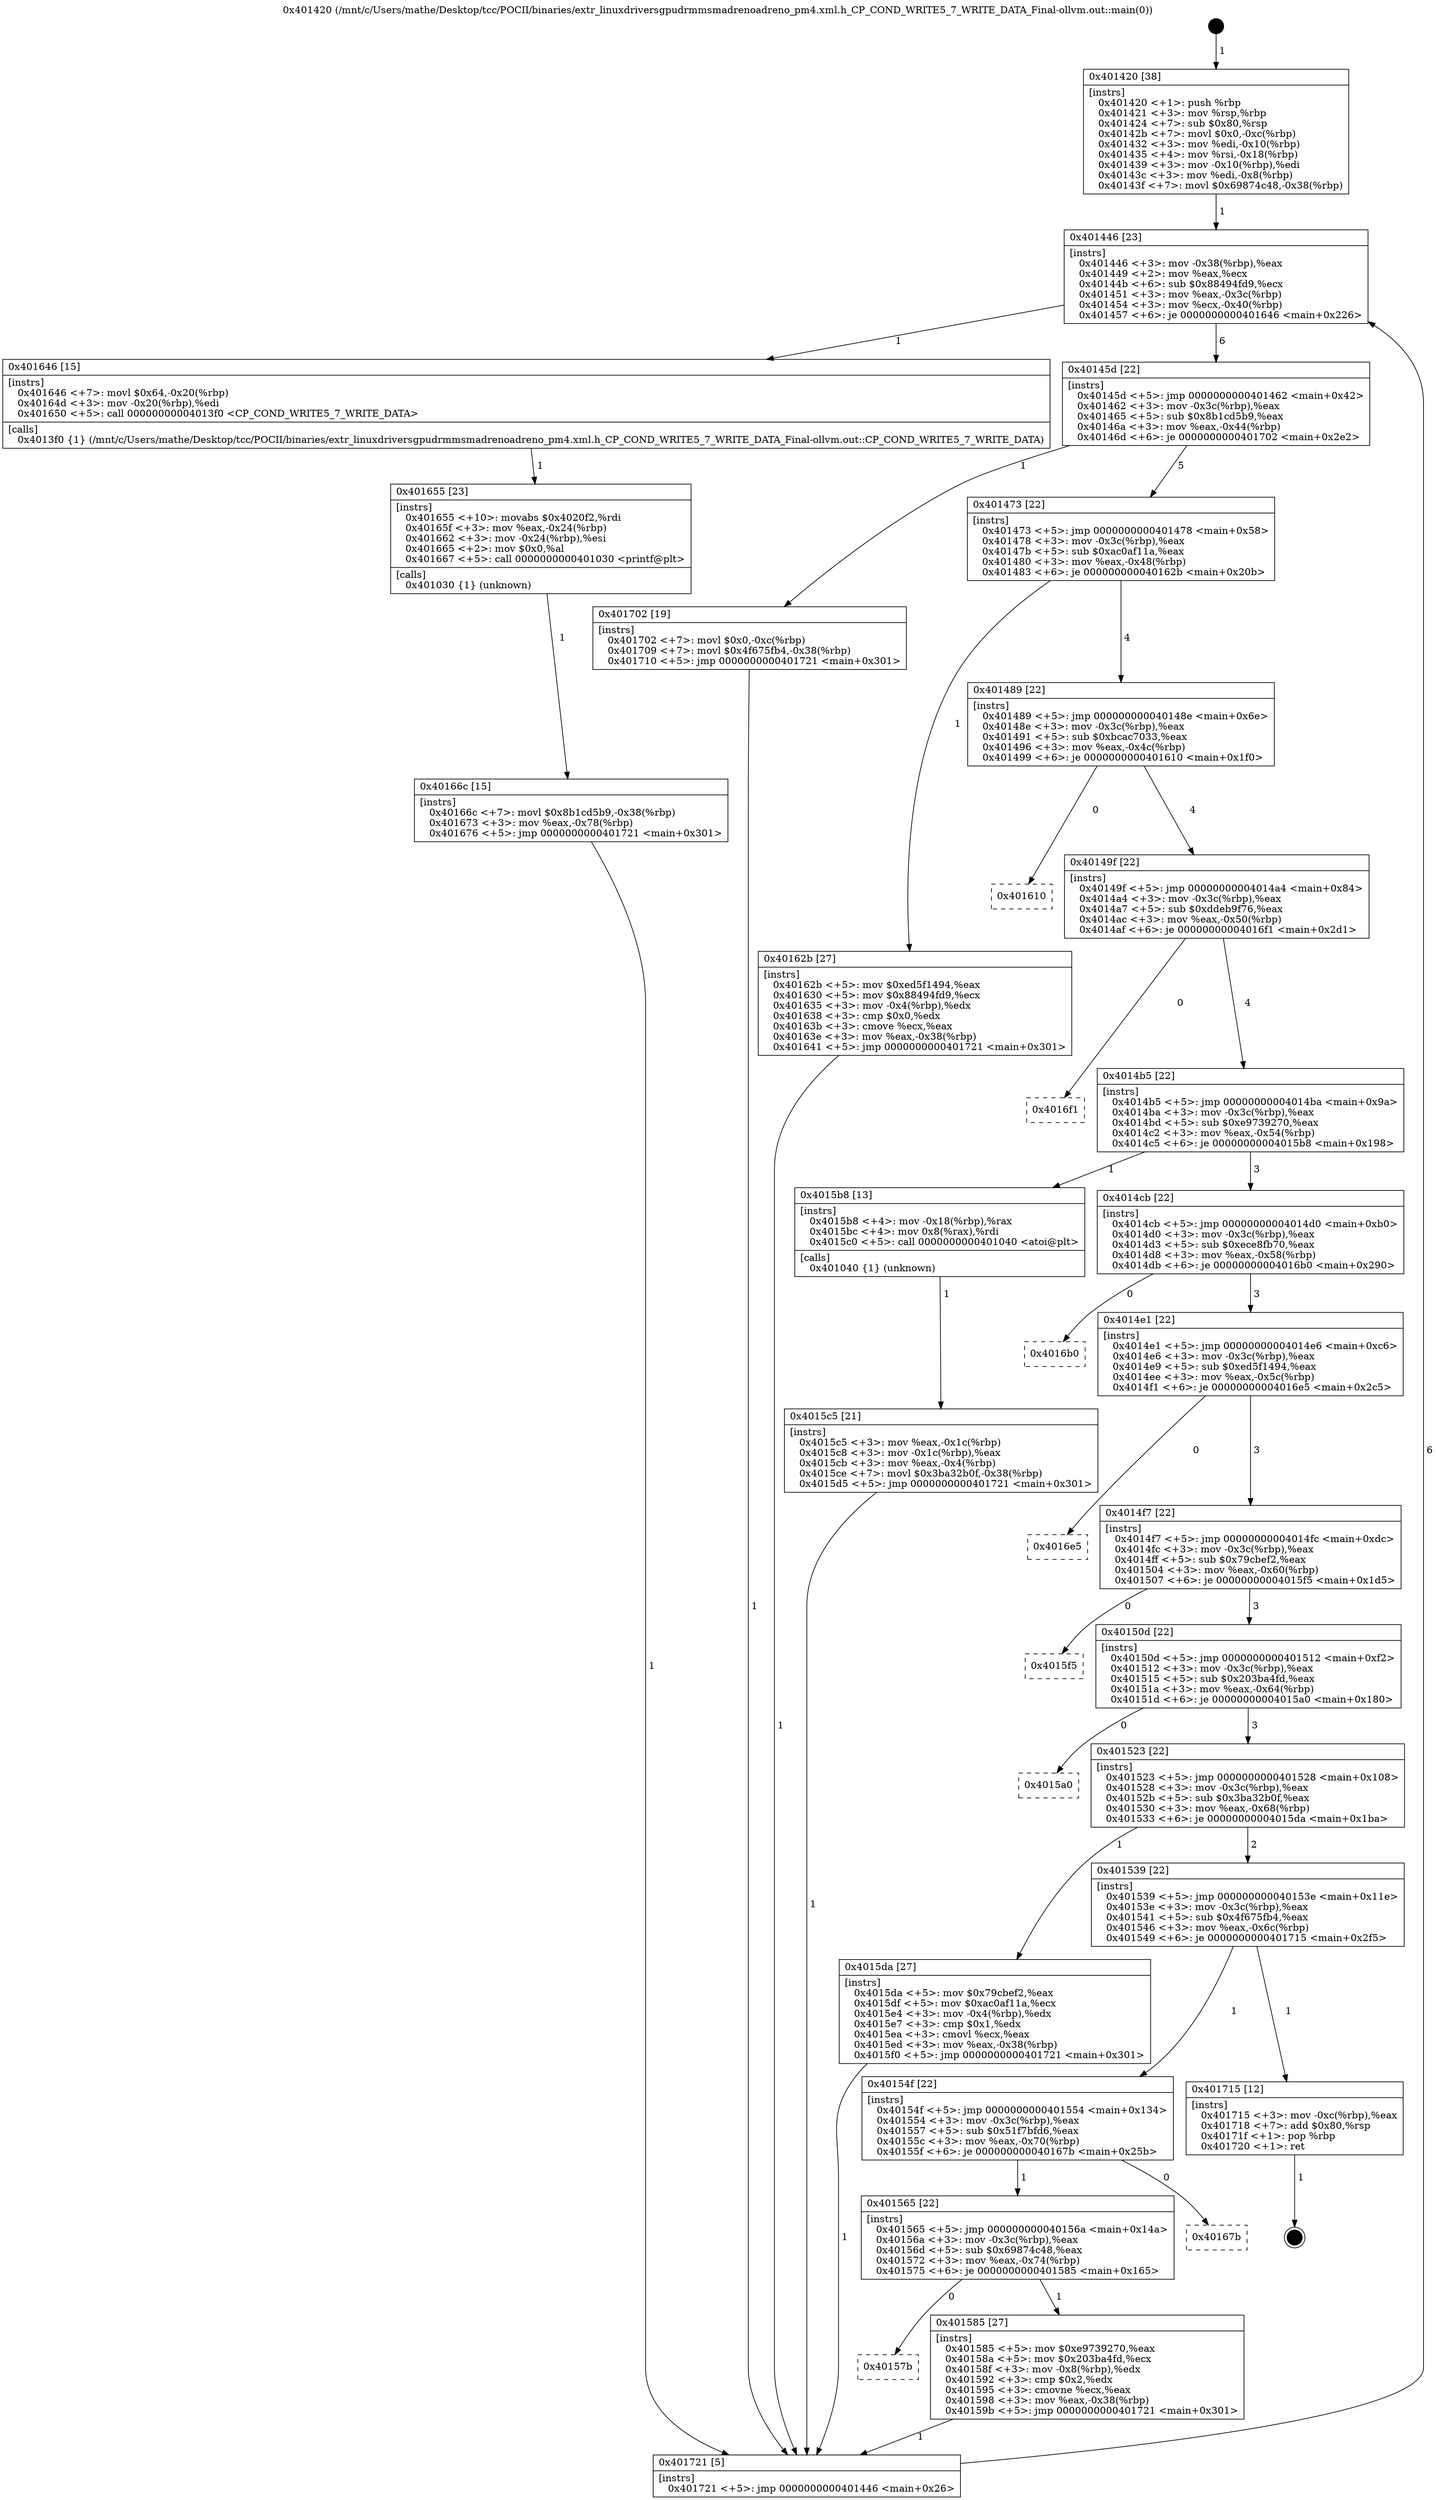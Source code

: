 digraph "0x401420" {
  label = "0x401420 (/mnt/c/Users/mathe/Desktop/tcc/POCII/binaries/extr_linuxdriversgpudrmmsmadrenoadreno_pm4.xml.h_CP_COND_WRITE5_7_WRITE_DATA_Final-ollvm.out::main(0))"
  labelloc = "t"
  node[shape=record]

  Entry [label="",width=0.3,height=0.3,shape=circle,fillcolor=black,style=filled]
  "0x401446" [label="{
     0x401446 [23]\l
     | [instrs]\l
     &nbsp;&nbsp;0x401446 \<+3\>: mov -0x38(%rbp),%eax\l
     &nbsp;&nbsp;0x401449 \<+2\>: mov %eax,%ecx\l
     &nbsp;&nbsp;0x40144b \<+6\>: sub $0x88494fd9,%ecx\l
     &nbsp;&nbsp;0x401451 \<+3\>: mov %eax,-0x3c(%rbp)\l
     &nbsp;&nbsp;0x401454 \<+3\>: mov %ecx,-0x40(%rbp)\l
     &nbsp;&nbsp;0x401457 \<+6\>: je 0000000000401646 \<main+0x226\>\l
  }"]
  "0x401646" [label="{
     0x401646 [15]\l
     | [instrs]\l
     &nbsp;&nbsp;0x401646 \<+7\>: movl $0x64,-0x20(%rbp)\l
     &nbsp;&nbsp;0x40164d \<+3\>: mov -0x20(%rbp),%edi\l
     &nbsp;&nbsp;0x401650 \<+5\>: call 00000000004013f0 \<CP_COND_WRITE5_7_WRITE_DATA\>\l
     | [calls]\l
     &nbsp;&nbsp;0x4013f0 \{1\} (/mnt/c/Users/mathe/Desktop/tcc/POCII/binaries/extr_linuxdriversgpudrmmsmadrenoadreno_pm4.xml.h_CP_COND_WRITE5_7_WRITE_DATA_Final-ollvm.out::CP_COND_WRITE5_7_WRITE_DATA)\l
  }"]
  "0x40145d" [label="{
     0x40145d [22]\l
     | [instrs]\l
     &nbsp;&nbsp;0x40145d \<+5\>: jmp 0000000000401462 \<main+0x42\>\l
     &nbsp;&nbsp;0x401462 \<+3\>: mov -0x3c(%rbp),%eax\l
     &nbsp;&nbsp;0x401465 \<+5\>: sub $0x8b1cd5b9,%eax\l
     &nbsp;&nbsp;0x40146a \<+3\>: mov %eax,-0x44(%rbp)\l
     &nbsp;&nbsp;0x40146d \<+6\>: je 0000000000401702 \<main+0x2e2\>\l
  }"]
  Exit [label="",width=0.3,height=0.3,shape=circle,fillcolor=black,style=filled,peripheries=2]
  "0x401702" [label="{
     0x401702 [19]\l
     | [instrs]\l
     &nbsp;&nbsp;0x401702 \<+7\>: movl $0x0,-0xc(%rbp)\l
     &nbsp;&nbsp;0x401709 \<+7\>: movl $0x4f675fb4,-0x38(%rbp)\l
     &nbsp;&nbsp;0x401710 \<+5\>: jmp 0000000000401721 \<main+0x301\>\l
  }"]
  "0x401473" [label="{
     0x401473 [22]\l
     | [instrs]\l
     &nbsp;&nbsp;0x401473 \<+5\>: jmp 0000000000401478 \<main+0x58\>\l
     &nbsp;&nbsp;0x401478 \<+3\>: mov -0x3c(%rbp),%eax\l
     &nbsp;&nbsp;0x40147b \<+5\>: sub $0xac0af11a,%eax\l
     &nbsp;&nbsp;0x401480 \<+3\>: mov %eax,-0x48(%rbp)\l
     &nbsp;&nbsp;0x401483 \<+6\>: je 000000000040162b \<main+0x20b\>\l
  }"]
  "0x40166c" [label="{
     0x40166c [15]\l
     | [instrs]\l
     &nbsp;&nbsp;0x40166c \<+7\>: movl $0x8b1cd5b9,-0x38(%rbp)\l
     &nbsp;&nbsp;0x401673 \<+3\>: mov %eax,-0x78(%rbp)\l
     &nbsp;&nbsp;0x401676 \<+5\>: jmp 0000000000401721 \<main+0x301\>\l
  }"]
  "0x40162b" [label="{
     0x40162b [27]\l
     | [instrs]\l
     &nbsp;&nbsp;0x40162b \<+5\>: mov $0xed5f1494,%eax\l
     &nbsp;&nbsp;0x401630 \<+5\>: mov $0x88494fd9,%ecx\l
     &nbsp;&nbsp;0x401635 \<+3\>: mov -0x4(%rbp),%edx\l
     &nbsp;&nbsp;0x401638 \<+3\>: cmp $0x0,%edx\l
     &nbsp;&nbsp;0x40163b \<+3\>: cmove %ecx,%eax\l
     &nbsp;&nbsp;0x40163e \<+3\>: mov %eax,-0x38(%rbp)\l
     &nbsp;&nbsp;0x401641 \<+5\>: jmp 0000000000401721 \<main+0x301\>\l
  }"]
  "0x401489" [label="{
     0x401489 [22]\l
     | [instrs]\l
     &nbsp;&nbsp;0x401489 \<+5\>: jmp 000000000040148e \<main+0x6e\>\l
     &nbsp;&nbsp;0x40148e \<+3\>: mov -0x3c(%rbp),%eax\l
     &nbsp;&nbsp;0x401491 \<+5\>: sub $0xbcac7033,%eax\l
     &nbsp;&nbsp;0x401496 \<+3\>: mov %eax,-0x4c(%rbp)\l
     &nbsp;&nbsp;0x401499 \<+6\>: je 0000000000401610 \<main+0x1f0\>\l
  }"]
  "0x401655" [label="{
     0x401655 [23]\l
     | [instrs]\l
     &nbsp;&nbsp;0x401655 \<+10\>: movabs $0x4020f2,%rdi\l
     &nbsp;&nbsp;0x40165f \<+3\>: mov %eax,-0x24(%rbp)\l
     &nbsp;&nbsp;0x401662 \<+3\>: mov -0x24(%rbp),%esi\l
     &nbsp;&nbsp;0x401665 \<+2\>: mov $0x0,%al\l
     &nbsp;&nbsp;0x401667 \<+5\>: call 0000000000401030 \<printf@plt\>\l
     | [calls]\l
     &nbsp;&nbsp;0x401030 \{1\} (unknown)\l
  }"]
  "0x401610" [label="{
     0x401610\l
  }", style=dashed]
  "0x40149f" [label="{
     0x40149f [22]\l
     | [instrs]\l
     &nbsp;&nbsp;0x40149f \<+5\>: jmp 00000000004014a4 \<main+0x84\>\l
     &nbsp;&nbsp;0x4014a4 \<+3\>: mov -0x3c(%rbp),%eax\l
     &nbsp;&nbsp;0x4014a7 \<+5\>: sub $0xddeb9f76,%eax\l
     &nbsp;&nbsp;0x4014ac \<+3\>: mov %eax,-0x50(%rbp)\l
     &nbsp;&nbsp;0x4014af \<+6\>: je 00000000004016f1 \<main+0x2d1\>\l
  }"]
  "0x4015c5" [label="{
     0x4015c5 [21]\l
     | [instrs]\l
     &nbsp;&nbsp;0x4015c5 \<+3\>: mov %eax,-0x1c(%rbp)\l
     &nbsp;&nbsp;0x4015c8 \<+3\>: mov -0x1c(%rbp),%eax\l
     &nbsp;&nbsp;0x4015cb \<+3\>: mov %eax,-0x4(%rbp)\l
     &nbsp;&nbsp;0x4015ce \<+7\>: movl $0x3ba32b0f,-0x38(%rbp)\l
     &nbsp;&nbsp;0x4015d5 \<+5\>: jmp 0000000000401721 \<main+0x301\>\l
  }"]
  "0x4016f1" [label="{
     0x4016f1\l
  }", style=dashed]
  "0x4014b5" [label="{
     0x4014b5 [22]\l
     | [instrs]\l
     &nbsp;&nbsp;0x4014b5 \<+5\>: jmp 00000000004014ba \<main+0x9a\>\l
     &nbsp;&nbsp;0x4014ba \<+3\>: mov -0x3c(%rbp),%eax\l
     &nbsp;&nbsp;0x4014bd \<+5\>: sub $0xe9739270,%eax\l
     &nbsp;&nbsp;0x4014c2 \<+3\>: mov %eax,-0x54(%rbp)\l
     &nbsp;&nbsp;0x4014c5 \<+6\>: je 00000000004015b8 \<main+0x198\>\l
  }"]
  "0x401420" [label="{
     0x401420 [38]\l
     | [instrs]\l
     &nbsp;&nbsp;0x401420 \<+1\>: push %rbp\l
     &nbsp;&nbsp;0x401421 \<+3\>: mov %rsp,%rbp\l
     &nbsp;&nbsp;0x401424 \<+7\>: sub $0x80,%rsp\l
     &nbsp;&nbsp;0x40142b \<+7\>: movl $0x0,-0xc(%rbp)\l
     &nbsp;&nbsp;0x401432 \<+3\>: mov %edi,-0x10(%rbp)\l
     &nbsp;&nbsp;0x401435 \<+4\>: mov %rsi,-0x18(%rbp)\l
     &nbsp;&nbsp;0x401439 \<+3\>: mov -0x10(%rbp),%edi\l
     &nbsp;&nbsp;0x40143c \<+3\>: mov %edi,-0x8(%rbp)\l
     &nbsp;&nbsp;0x40143f \<+7\>: movl $0x69874c48,-0x38(%rbp)\l
  }"]
  "0x4015b8" [label="{
     0x4015b8 [13]\l
     | [instrs]\l
     &nbsp;&nbsp;0x4015b8 \<+4\>: mov -0x18(%rbp),%rax\l
     &nbsp;&nbsp;0x4015bc \<+4\>: mov 0x8(%rax),%rdi\l
     &nbsp;&nbsp;0x4015c0 \<+5\>: call 0000000000401040 \<atoi@plt\>\l
     | [calls]\l
     &nbsp;&nbsp;0x401040 \{1\} (unknown)\l
  }"]
  "0x4014cb" [label="{
     0x4014cb [22]\l
     | [instrs]\l
     &nbsp;&nbsp;0x4014cb \<+5\>: jmp 00000000004014d0 \<main+0xb0\>\l
     &nbsp;&nbsp;0x4014d0 \<+3\>: mov -0x3c(%rbp),%eax\l
     &nbsp;&nbsp;0x4014d3 \<+5\>: sub $0xece8fb70,%eax\l
     &nbsp;&nbsp;0x4014d8 \<+3\>: mov %eax,-0x58(%rbp)\l
     &nbsp;&nbsp;0x4014db \<+6\>: je 00000000004016b0 \<main+0x290\>\l
  }"]
  "0x401721" [label="{
     0x401721 [5]\l
     | [instrs]\l
     &nbsp;&nbsp;0x401721 \<+5\>: jmp 0000000000401446 \<main+0x26\>\l
  }"]
  "0x4016b0" [label="{
     0x4016b0\l
  }", style=dashed]
  "0x4014e1" [label="{
     0x4014e1 [22]\l
     | [instrs]\l
     &nbsp;&nbsp;0x4014e1 \<+5\>: jmp 00000000004014e6 \<main+0xc6\>\l
     &nbsp;&nbsp;0x4014e6 \<+3\>: mov -0x3c(%rbp),%eax\l
     &nbsp;&nbsp;0x4014e9 \<+5\>: sub $0xed5f1494,%eax\l
     &nbsp;&nbsp;0x4014ee \<+3\>: mov %eax,-0x5c(%rbp)\l
     &nbsp;&nbsp;0x4014f1 \<+6\>: je 00000000004016e5 \<main+0x2c5\>\l
  }"]
  "0x40157b" [label="{
     0x40157b\l
  }", style=dashed]
  "0x4016e5" [label="{
     0x4016e5\l
  }", style=dashed]
  "0x4014f7" [label="{
     0x4014f7 [22]\l
     | [instrs]\l
     &nbsp;&nbsp;0x4014f7 \<+5\>: jmp 00000000004014fc \<main+0xdc\>\l
     &nbsp;&nbsp;0x4014fc \<+3\>: mov -0x3c(%rbp),%eax\l
     &nbsp;&nbsp;0x4014ff \<+5\>: sub $0x79cbef2,%eax\l
     &nbsp;&nbsp;0x401504 \<+3\>: mov %eax,-0x60(%rbp)\l
     &nbsp;&nbsp;0x401507 \<+6\>: je 00000000004015f5 \<main+0x1d5\>\l
  }"]
  "0x401585" [label="{
     0x401585 [27]\l
     | [instrs]\l
     &nbsp;&nbsp;0x401585 \<+5\>: mov $0xe9739270,%eax\l
     &nbsp;&nbsp;0x40158a \<+5\>: mov $0x203ba4fd,%ecx\l
     &nbsp;&nbsp;0x40158f \<+3\>: mov -0x8(%rbp),%edx\l
     &nbsp;&nbsp;0x401592 \<+3\>: cmp $0x2,%edx\l
     &nbsp;&nbsp;0x401595 \<+3\>: cmovne %ecx,%eax\l
     &nbsp;&nbsp;0x401598 \<+3\>: mov %eax,-0x38(%rbp)\l
     &nbsp;&nbsp;0x40159b \<+5\>: jmp 0000000000401721 \<main+0x301\>\l
  }"]
  "0x4015f5" [label="{
     0x4015f5\l
  }", style=dashed]
  "0x40150d" [label="{
     0x40150d [22]\l
     | [instrs]\l
     &nbsp;&nbsp;0x40150d \<+5\>: jmp 0000000000401512 \<main+0xf2\>\l
     &nbsp;&nbsp;0x401512 \<+3\>: mov -0x3c(%rbp),%eax\l
     &nbsp;&nbsp;0x401515 \<+5\>: sub $0x203ba4fd,%eax\l
     &nbsp;&nbsp;0x40151a \<+3\>: mov %eax,-0x64(%rbp)\l
     &nbsp;&nbsp;0x40151d \<+6\>: je 00000000004015a0 \<main+0x180\>\l
  }"]
  "0x401565" [label="{
     0x401565 [22]\l
     | [instrs]\l
     &nbsp;&nbsp;0x401565 \<+5\>: jmp 000000000040156a \<main+0x14a\>\l
     &nbsp;&nbsp;0x40156a \<+3\>: mov -0x3c(%rbp),%eax\l
     &nbsp;&nbsp;0x40156d \<+5\>: sub $0x69874c48,%eax\l
     &nbsp;&nbsp;0x401572 \<+3\>: mov %eax,-0x74(%rbp)\l
     &nbsp;&nbsp;0x401575 \<+6\>: je 0000000000401585 \<main+0x165\>\l
  }"]
  "0x4015a0" [label="{
     0x4015a0\l
  }", style=dashed]
  "0x401523" [label="{
     0x401523 [22]\l
     | [instrs]\l
     &nbsp;&nbsp;0x401523 \<+5\>: jmp 0000000000401528 \<main+0x108\>\l
     &nbsp;&nbsp;0x401528 \<+3\>: mov -0x3c(%rbp),%eax\l
     &nbsp;&nbsp;0x40152b \<+5\>: sub $0x3ba32b0f,%eax\l
     &nbsp;&nbsp;0x401530 \<+3\>: mov %eax,-0x68(%rbp)\l
     &nbsp;&nbsp;0x401533 \<+6\>: je 00000000004015da \<main+0x1ba\>\l
  }"]
  "0x40167b" [label="{
     0x40167b\l
  }", style=dashed]
  "0x4015da" [label="{
     0x4015da [27]\l
     | [instrs]\l
     &nbsp;&nbsp;0x4015da \<+5\>: mov $0x79cbef2,%eax\l
     &nbsp;&nbsp;0x4015df \<+5\>: mov $0xac0af11a,%ecx\l
     &nbsp;&nbsp;0x4015e4 \<+3\>: mov -0x4(%rbp),%edx\l
     &nbsp;&nbsp;0x4015e7 \<+3\>: cmp $0x1,%edx\l
     &nbsp;&nbsp;0x4015ea \<+3\>: cmovl %ecx,%eax\l
     &nbsp;&nbsp;0x4015ed \<+3\>: mov %eax,-0x38(%rbp)\l
     &nbsp;&nbsp;0x4015f0 \<+5\>: jmp 0000000000401721 \<main+0x301\>\l
  }"]
  "0x401539" [label="{
     0x401539 [22]\l
     | [instrs]\l
     &nbsp;&nbsp;0x401539 \<+5\>: jmp 000000000040153e \<main+0x11e\>\l
     &nbsp;&nbsp;0x40153e \<+3\>: mov -0x3c(%rbp),%eax\l
     &nbsp;&nbsp;0x401541 \<+5\>: sub $0x4f675fb4,%eax\l
     &nbsp;&nbsp;0x401546 \<+3\>: mov %eax,-0x6c(%rbp)\l
     &nbsp;&nbsp;0x401549 \<+6\>: je 0000000000401715 \<main+0x2f5\>\l
  }"]
  "0x40154f" [label="{
     0x40154f [22]\l
     | [instrs]\l
     &nbsp;&nbsp;0x40154f \<+5\>: jmp 0000000000401554 \<main+0x134\>\l
     &nbsp;&nbsp;0x401554 \<+3\>: mov -0x3c(%rbp),%eax\l
     &nbsp;&nbsp;0x401557 \<+5\>: sub $0x51f7bfd6,%eax\l
     &nbsp;&nbsp;0x40155c \<+3\>: mov %eax,-0x70(%rbp)\l
     &nbsp;&nbsp;0x40155f \<+6\>: je 000000000040167b \<main+0x25b\>\l
  }"]
  "0x401715" [label="{
     0x401715 [12]\l
     | [instrs]\l
     &nbsp;&nbsp;0x401715 \<+3\>: mov -0xc(%rbp),%eax\l
     &nbsp;&nbsp;0x401718 \<+7\>: add $0x80,%rsp\l
     &nbsp;&nbsp;0x40171f \<+1\>: pop %rbp\l
     &nbsp;&nbsp;0x401720 \<+1\>: ret\l
  }"]
  Entry -> "0x401420" [label=" 1"]
  "0x401446" -> "0x401646" [label=" 1"]
  "0x401446" -> "0x40145d" [label=" 6"]
  "0x401715" -> Exit [label=" 1"]
  "0x40145d" -> "0x401702" [label=" 1"]
  "0x40145d" -> "0x401473" [label=" 5"]
  "0x401702" -> "0x401721" [label=" 1"]
  "0x401473" -> "0x40162b" [label=" 1"]
  "0x401473" -> "0x401489" [label=" 4"]
  "0x40166c" -> "0x401721" [label=" 1"]
  "0x401489" -> "0x401610" [label=" 0"]
  "0x401489" -> "0x40149f" [label=" 4"]
  "0x401655" -> "0x40166c" [label=" 1"]
  "0x40149f" -> "0x4016f1" [label=" 0"]
  "0x40149f" -> "0x4014b5" [label=" 4"]
  "0x401646" -> "0x401655" [label=" 1"]
  "0x4014b5" -> "0x4015b8" [label=" 1"]
  "0x4014b5" -> "0x4014cb" [label=" 3"]
  "0x40162b" -> "0x401721" [label=" 1"]
  "0x4014cb" -> "0x4016b0" [label=" 0"]
  "0x4014cb" -> "0x4014e1" [label=" 3"]
  "0x4015da" -> "0x401721" [label=" 1"]
  "0x4014e1" -> "0x4016e5" [label=" 0"]
  "0x4014e1" -> "0x4014f7" [label=" 3"]
  "0x4015c5" -> "0x401721" [label=" 1"]
  "0x4014f7" -> "0x4015f5" [label=" 0"]
  "0x4014f7" -> "0x40150d" [label=" 3"]
  "0x4015b8" -> "0x4015c5" [label=" 1"]
  "0x40150d" -> "0x4015a0" [label=" 0"]
  "0x40150d" -> "0x401523" [label=" 3"]
  "0x401420" -> "0x401446" [label=" 1"]
  "0x401523" -> "0x4015da" [label=" 1"]
  "0x401523" -> "0x401539" [label=" 2"]
  "0x401585" -> "0x401721" [label=" 1"]
  "0x401539" -> "0x401715" [label=" 1"]
  "0x401539" -> "0x40154f" [label=" 1"]
  "0x401565" -> "0x40157b" [label=" 0"]
  "0x40154f" -> "0x40167b" [label=" 0"]
  "0x40154f" -> "0x401565" [label=" 1"]
  "0x401721" -> "0x401446" [label=" 6"]
  "0x401565" -> "0x401585" [label=" 1"]
}
